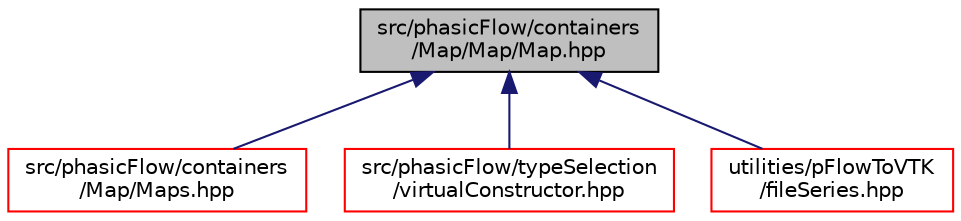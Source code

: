 digraph "src/phasicFlow/containers/Map/Map/Map.hpp"
{
 // LATEX_PDF_SIZE
  edge [fontname="Helvetica",fontsize="10",labelfontname="Helvetica",labelfontsize="10"];
  node [fontname="Helvetica",fontsize="10",shape=record];
  Node1 [label="src/phasicFlow/containers\l/Map/Map/Map.hpp",height=0.2,width=0.4,color="black", fillcolor="grey75", style="filled", fontcolor="black",tooltip=" "];
  Node1 -> Node2 [dir="back",color="midnightblue",fontsize="10",style="solid",fontname="Helvetica"];
  Node2 [label="src/phasicFlow/containers\l/Map/Maps.hpp",height=0.2,width=0.4,color="red", fillcolor="white", style="filled",URL="$Maps_8hpp.html",tooltip=" "];
  Node1 -> Node124 [dir="back",color="midnightblue",fontsize="10",style="solid",fontname="Helvetica"];
  Node124 [label="src/phasicFlow/typeSelection\l/virtualConstructor.hpp",height=0.2,width=0.4,color="red", fillcolor="white", style="filled",URL="$virtualConstructor_8hpp.html",tooltip=" "];
  Node1 -> Node314 [dir="back",color="midnightblue",fontsize="10",style="solid",fontname="Helvetica"];
  Node314 [label="utilities/pFlowToVTK\l/fileSeries.hpp",height=0.2,width=0.4,color="red", fillcolor="white", style="filled",URL="$fileSeries_8hpp.html",tooltip=" "];
}
